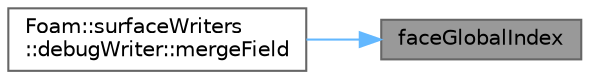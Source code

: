 digraph "faceGlobalIndex"
{
 // LATEX_PDF_SIZE
  bgcolor="transparent";
  edge [fontname=Helvetica,fontsize=10,labelfontname=Helvetica,labelfontsize=10];
  node [fontname=Helvetica,fontsize=10,shape=box,height=0.2,width=0.4];
  rankdir="RL";
  Node1 [id="Node000001",label="faceGlobalIndex",height=0.2,width=0.4,color="gray40", fillcolor="grey60", style="filled", fontcolor="black",tooltip=" "];
  Node1 -> Node2 [id="edge1_Node000001_Node000002",dir="back",color="steelblue1",style="solid",tooltip=" "];
  Node2 [id="Node000002",label="Foam::surfaceWriters\l::debugWriter::mergeField",height=0.2,width=0.4,color="grey40", fillcolor="white", style="filled",URL="$classFoam_1_1surfaceWriters_1_1debugWriter.html#af2de982aec57679c33e5309165f9c9d9",tooltip=" "];
}
